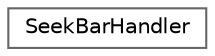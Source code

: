 digraph "Graphical Class Hierarchy"
{
 // LATEX_PDF_SIZE
  bgcolor="transparent";
  edge [fontname=Helvetica,fontsize=10,labelfontname=Helvetica,labelfontsize=10];
  node [fontname=Helvetica,fontsize=10,shape=box,height=0.2,width=0.4];
  rankdir="LR";
  Node0 [id="Node000000",label="SeekBarHandler",height=0.2,width=0.4,color="grey40", fillcolor="white", style="filled",URL="$class_seek_bar_handler.html",tooltip=" "];
}
